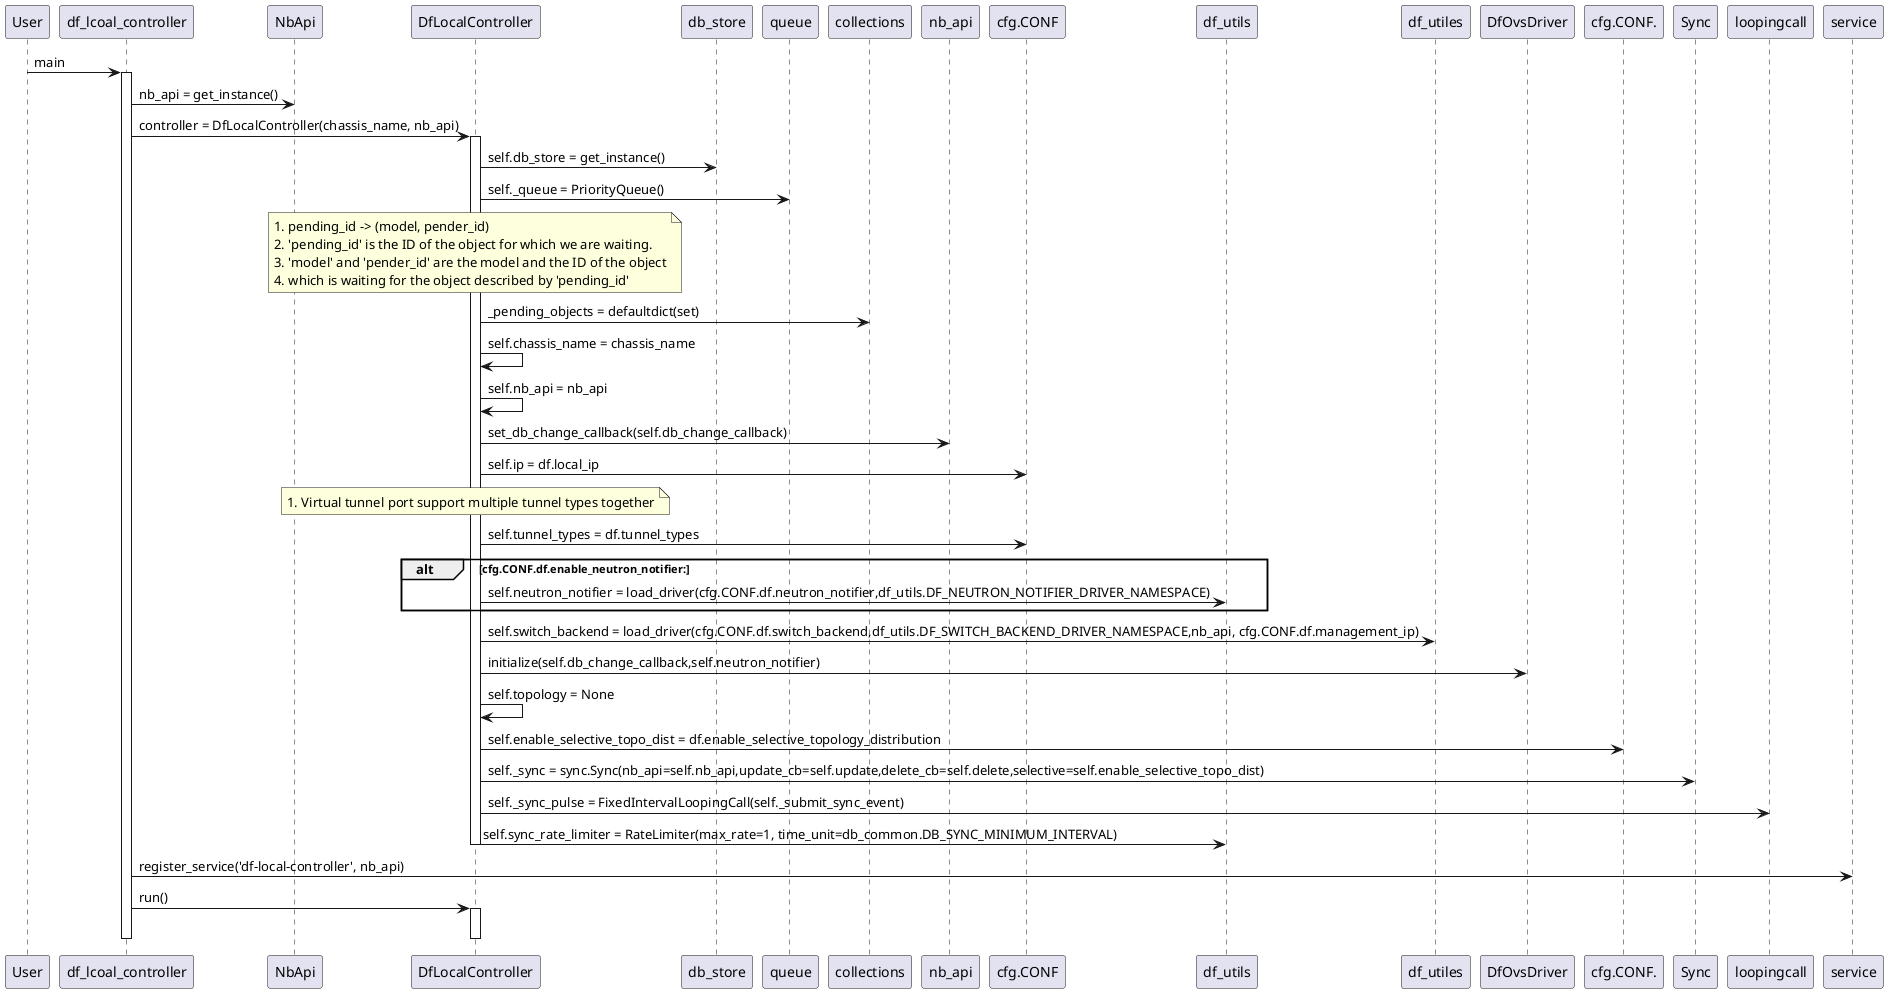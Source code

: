 @startuml controller main
User->df_lcoal_controller:main
activate df_lcoal_controller
' chassis_name = cfg.CONF.host
' df_config.init(sys.argv)

df_lcoal_controller->NbApi:nb_api = get_instance()
df_lcoal_controller->DfLocalController:controller = DfLocalController(chassis_name, nb_api)
activate DfLocalController
DfLocalController->db_store:self.db_store = get_instance()
DfLocalController-> queue:      self._queue = PriorityQueue()
note over DfLocalController
    # pending_id -> (model, pender_id)
    #       'pending_id' is the ID of the object for which we are waiting.
    #       'model' and 'pender_id' are the model and the ID of the object
    #       which is waiting for the object described by 'pending_id'
end note
DfLocalController->collections:_pending_objects = defaultdict(set)

DfLocalController->DfLocalController:self.chassis_name = chassis_name
DfLocalController->DfLocalController:self.nb_api = nb_api
DfLocalController->nb_api:set_db_change_callback(self.db_change_callback)
DfLocalController->cfg.CONF:self.ip = df.local_ip
note over DfLocalController
    # Virtual tunnel port support multiple tunnel types together
end note
DfLocalController->cfg.CONF:self.tunnel_types = df.tunnel_types

alt cfg.CONF.df.enable_neutron_notifier:
    DfLocalController->df_utils:self.neutron_notifier = load_driver(cfg.CONF.df.neutron_notifier,df_utils.DF_NEUTRON_NOTIFIER_DRIVER_NAMESPACE)
end
DfLocalController->df_utiles:self.switch_backend = load_driver(cfg.CONF.df.switch_backend,df_utils.DF_SWITCH_BACKEND_DRIVER_NAMESPACE,nb_api, cfg.CONF.df.management_ip)
DfLocalController->DfOvsDriver:initialize(self.db_change_callback,self.neutron_notifier)
DfLocalController->DfLocalController:self.topology = None
DfLocalController->cfg.CONF.:self.enable_selective_topo_dist = df.enable_selective_topology_distribution
DfLocalController->Sync:self._sync = sync.Sync(nb_api=self.nb_api,update_cb=self.update,delete_cb=self.delete,selective=self.enable_selective_topo_dist)
DfLocalController->loopingcall:self._sync_pulse = FixedIntervalLoopingCall(self._submit_sync_event)
DfLocalController->df_utils:self.sync_rate_limiter = RateLimiter(max_rate=1, time_unit=db_common.DB_SYNC_MINIMUM_INTERVAL)
deactivate
df_lcoal_controller->service:register_service('df-local-controller', nb_api)
df_lcoal_controller->DfLocalController:run()
activate DfLocalController
deactivate
deactivate
@enduml